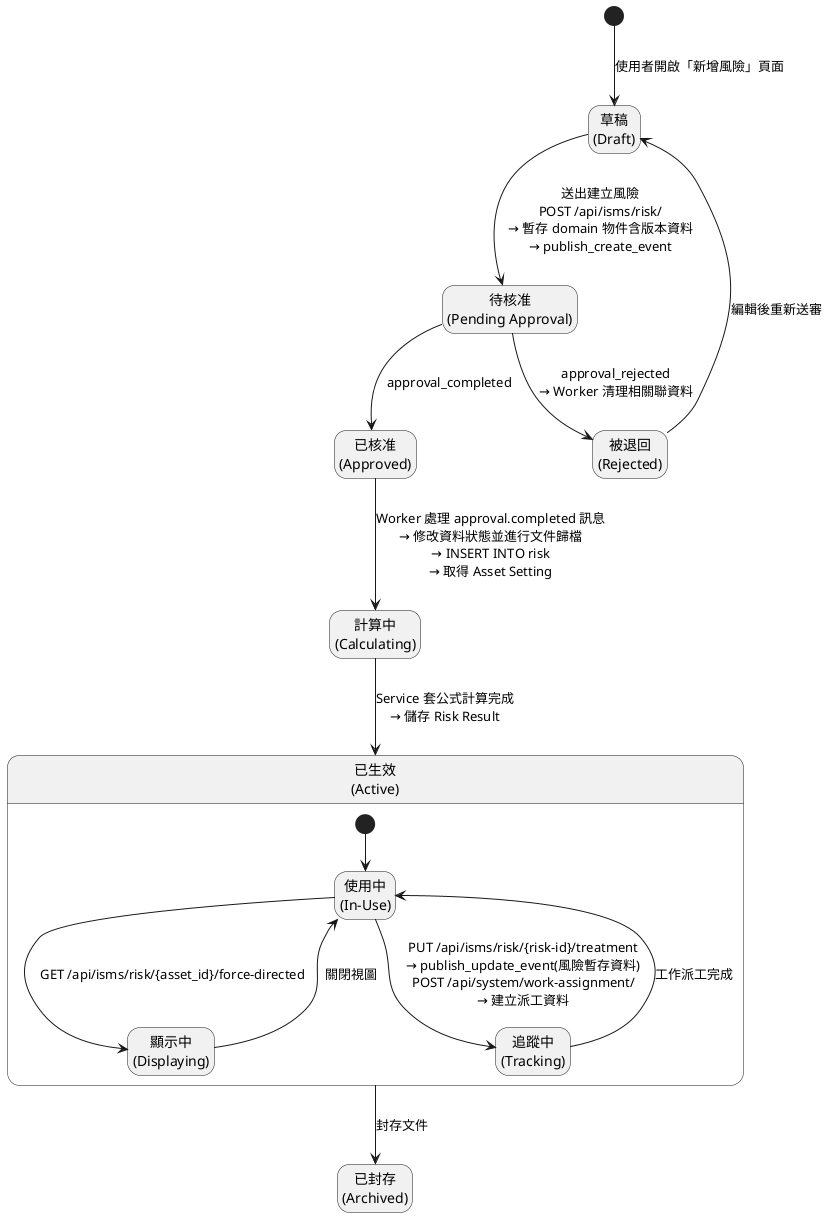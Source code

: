 @startuml

hide empty description

[*] --> Draft : 使用者開啟「新增風險」頁面
state "草稿\n(Draft)" as Draft <<draft>>

Draft --> PendingApproval : 送出建立風險\nPOST /api/isms/risk/\n→ 暫存 domain 物件含版本資料\n→ publish_create_event
state "待核准\n(Pending Approval)" as PendingApproval <<approval>>

PendingApproval --> Approved  : approval_completed
PendingApproval --> Rejected  : approval_rejected\n→ Worker 清理相關聯資料
state "被退回\n(Rejected)" as Rejected <<error>>
Rejected --> Draft : 編輯後重新送審

state "已核准\n(Approved)" as Approved <<approval>>
Approved --> Calculating : Worker 處理 approval.completed 訊息\n→ 修改資料狀態並進行文件歸檔\n→ INSERT INTO risk\n→ 取得 Asset Setting
state "計算中\n(Calculating)" as Calculating <<calc>>

Calculating --> Active : Service 套公式計算完成\n→ 儲存 Risk Result
state "已生效\n(Active)" as Active <<active>> {
  [*] --> InUse
  state "使用中\n(In-Use)" as InUse

  InUse --> Displaying : GET /api/isms/risk/{asset_id}/force-directed
  state "顯示中\n(Displaying)" as Displaying <<display>>
  Displaying --> InUse : 關閉視圖

  InUse --> Tracking : PUT /api/isms/risk/{risk-id}/treatment\n→ publish_update_event(風險暫存資料)\nPOST /api/system/work-assignment/\n→ 建立派工資料
  state "追蹤中\n(Tracking)" as Tracking
  Tracking --> InUse : 工作派工完成
}

Active --> Archived : 封存文件
state "已封存\n(Archived)" as Archived <<terminal>>

@enduml
